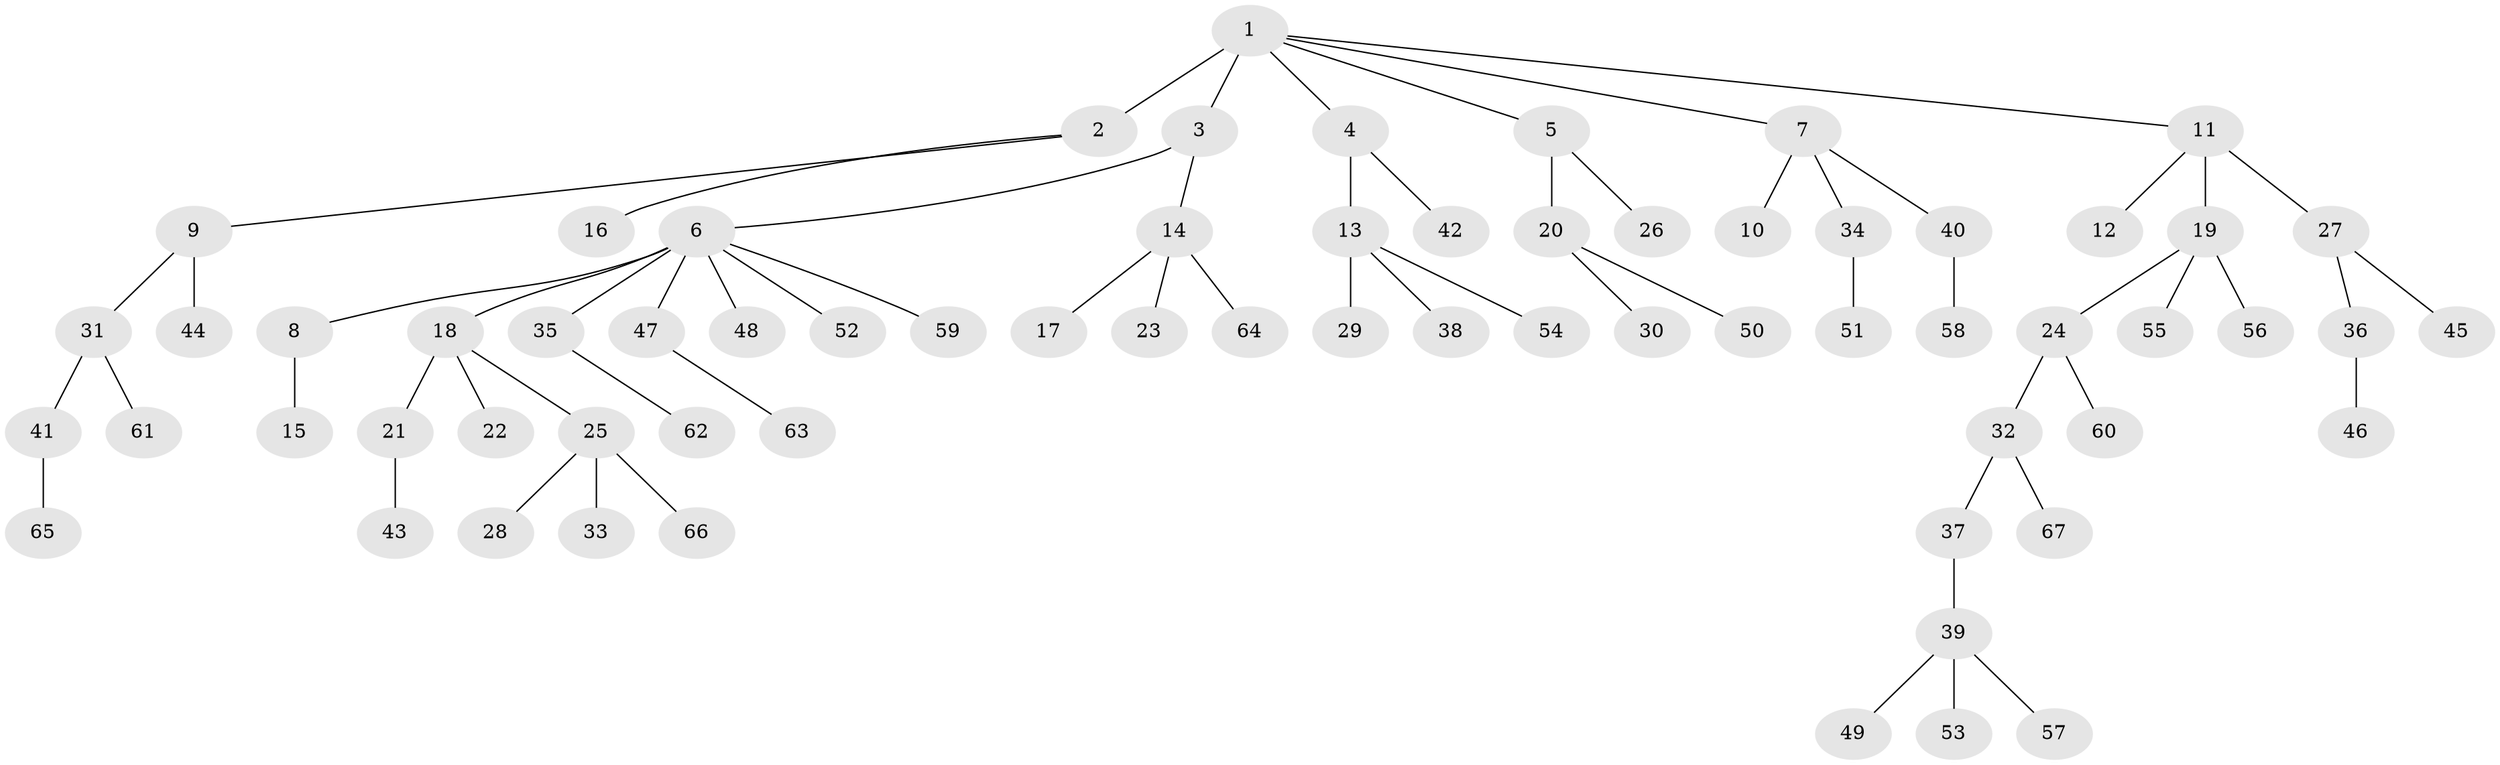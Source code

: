 // original degree distribution, {9: 0.007462686567164179, 3: 0.07462686567164178, 4: 0.06716417910447761, 10: 0.007462686567164179, 5: 0.04477611940298507, 2: 0.2537313432835821, 1: 0.5298507462686567, 6: 0.014925373134328358}
// Generated by graph-tools (version 1.1) at 2025/51/03/04/25 22:51:34]
// undirected, 67 vertices, 66 edges
graph export_dot {
  node [color=gray90,style=filled];
  1;
  2;
  3;
  4;
  5;
  6;
  7;
  8;
  9;
  10;
  11;
  12;
  13;
  14;
  15;
  16;
  17;
  18;
  19;
  20;
  21;
  22;
  23;
  24;
  25;
  26;
  27;
  28;
  29;
  30;
  31;
  32;
  33;
  34;
  35;
  36;
  37;
  38;
  39;
  40;
  41;
  42;
  43;
  44;
  45;
  46;
  47;
  48;
  49;
  50;
  51;
  52;
  53;
  54;
  55;
  56;
  57;
  58;
  59;
  60;
  61;
  62;
  63;
  64;
  65;
  66;
  67;
  1 -- 2 [weight=3.0];
  1 -- 3 [weight=1.0];
  1 -- 4 [weight=1.0];
  1 -- 5 [weight=1.0];
  1 -- 7 [weight=1.0];
  1 -- 11 [weight=1.0];
  2 -- 9 [weight=1.0];
  2 -- 16 [weight=1.0];
  3 -- 6 [weight=1.0];
  3 -- 14 [weight=1.0];
  4 -- 13 [weight=1.0];
  4 -- 42 [weight=1.0];
  5 -- 20 [weight=1.0];
  5 -- 26 [weight=1.0];
  6 -- 8 [weight=1.0];
  6 -- 18 [weight=1.0];
  6 -- 35 [weight=1.0];
  6 -- 47 [weight=2.0];
  6 -- 48 [weight=1.0];
  6 -- 52 [weight=1.0];
  6 -- 59 [weight=1.0];
  7 -- 10 [weight=1.0];
  7 -- 34 [weight=1.0];
  7 -- 40 [weight=1.0];
  8 -- 15 [weight=3.0];
  9 -- 31 [weight=1.0];
  9 -- 44 [weight=1.0];
  11 -- 12 [weight=1.0];
  11 -- 19 [weight=1.0];
  11 -- 27 [weight=2.0];
  13 -- 29 [weight=1.0];
  13 -- 38 [weight=1.0];
  13 -- 54 [weight=1.0];
  14 -- 17 [weight=1.0];
  14 -- 23 [weight=1.0];
  14 -- 64 [weight=1.0];
  18 -- 21 [weight=2.0];
  18 -- 22 [weight=1.0];
  18 -- 25 [weight=1.0];
  19 -- 24 [weight=1.0];
  19 -- 55 [weight=1.0];
  19 -- 56 [weight=1.0];
  20 -- 30 [weight=1.0];
  20 -- 50 [weight=1.0];
  21 -- 43 [weight=1.0];
  24 -- 32 [weight=1.0];
  24 -- 60 [weight=1.0];
  25 -- 28 [weight=1.0];
  25 -- 33 [weight=1.0];
  25 -- 66 [weight=1.0];
  27 -- 36 [weight=1.0];
  27 -- 45 [weight=1.0];
  31 -- 41 [weight=1.0];
  31 -- 61 [weight=1.0];
  32 -- 37 [weight=1.0];
  32 -- 67 [weight=1.0];
  34 -- 51 [weight=1.0];
  35 -- 62 [weight=1.0];
  36 -- 46 [weight=1.0];
  37 -- 39 [weight=1.0];
  39 -- 49 [weight=1.0];
  39 -- 53 [weight=1.0];
  39 -- 57 [weight=1.0];
  40 -- 58 [weight=1.0];
  41 -- 65 [weight=1.0];
  47 -- 63 [weight=1.0];
}
